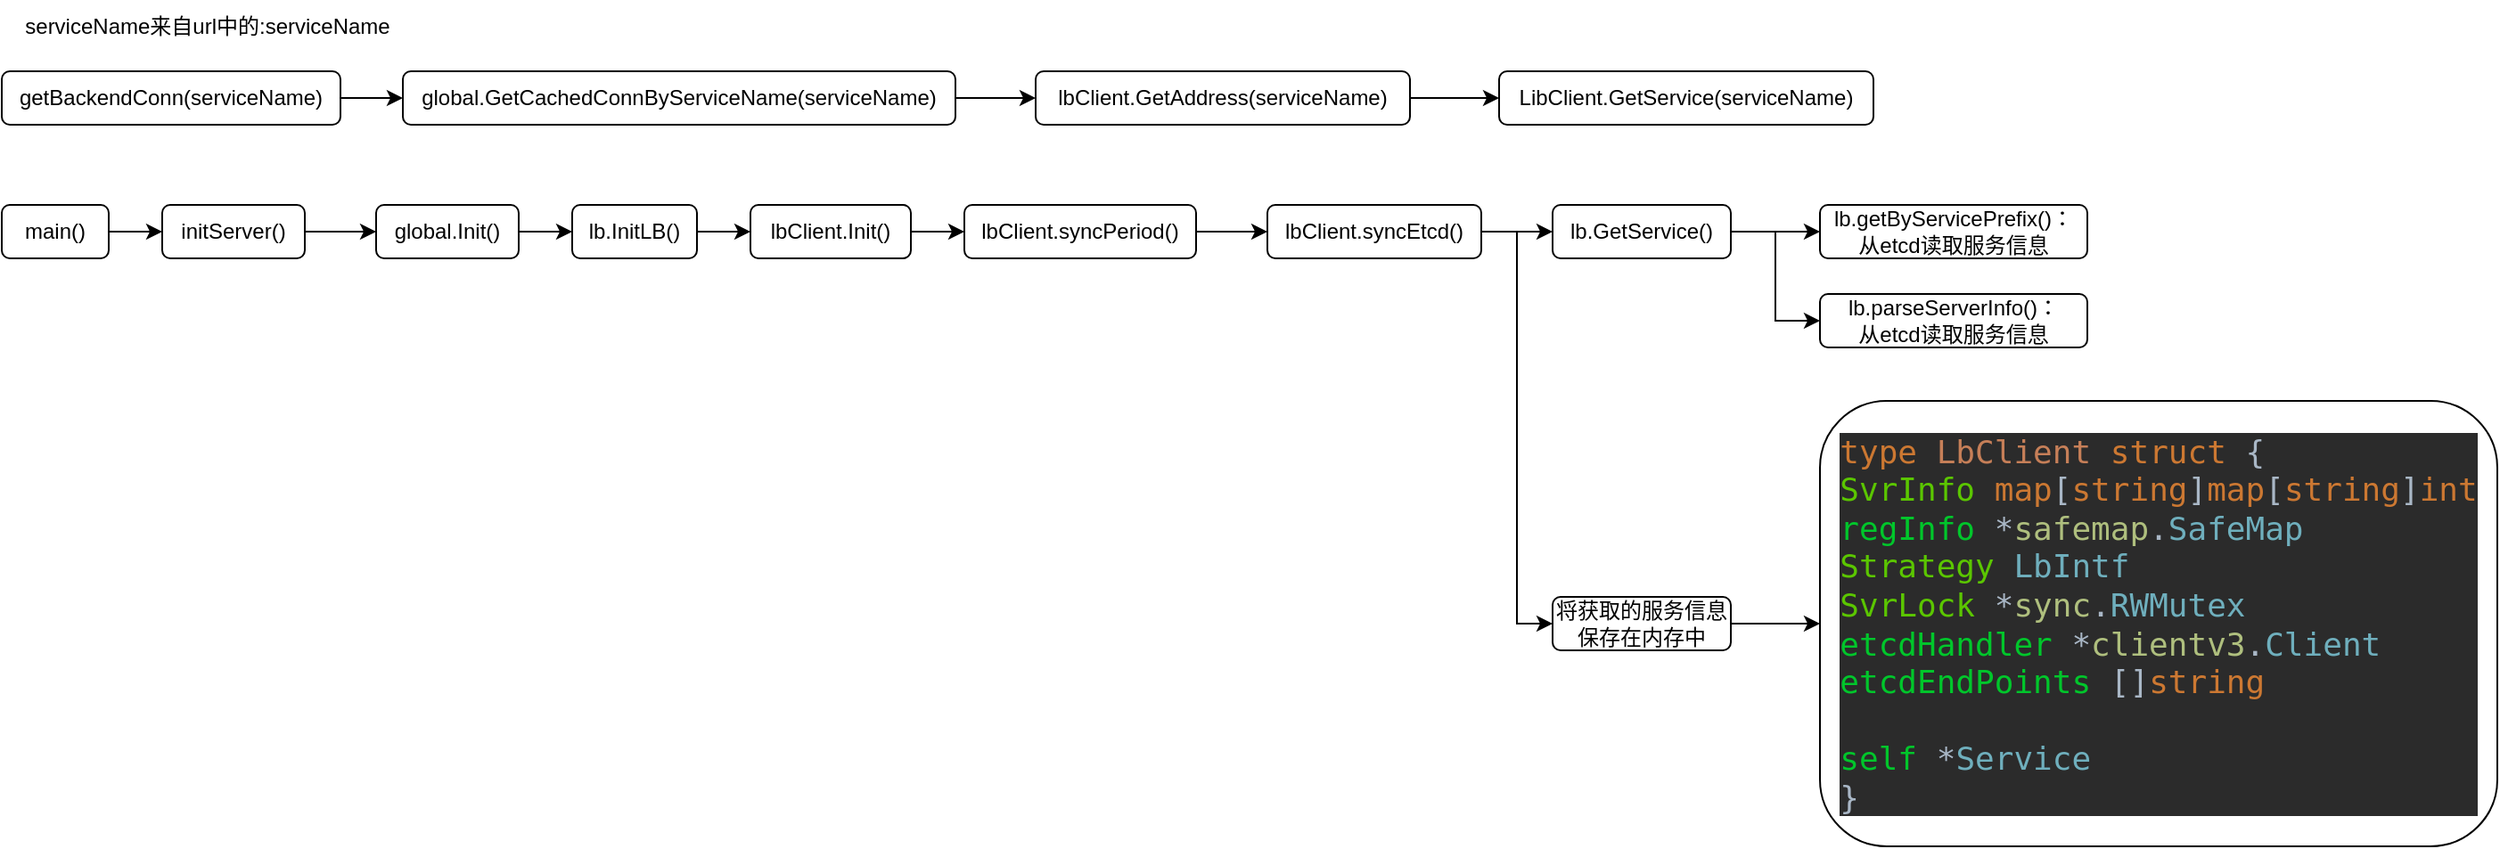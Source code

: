 <mxfile version="20.2.0" type="github">
  <diagram id="C5RBs43oDa-KdzZeNtuy" name="Page-1">
    <mxGraphModel dx="888" dy="547" grid="1" gridSize="10" guides="1" tooltips="1" connect="1" arrows="1" fold="1" page="1" pageScale="1" pageWidth="827" pageHeight="1169" math="0" shadow="0">
      <root>
        <mxCell id="WIyWlLk6GJQsqaUBKTNV-0" />
        <mxCell id="WIyWlLk6GJQsqaUBKTNV-1" parent="WIyWlLk6GJQsqaUBKTNV-0" />
        <mxCell id="yxYbdJCDAQSvztTBxH8T-1" value="" style="edgeStyle=orthogonalEdgeStyle;rounded=0;orthogonalLoop=1;jettySize=auto;html=1;" edge="1" parent="WIyWlLk6GJQsqaUBKTNV-1" source="WIyWlLk6GJQsqaUBKTNV-3" target="yxYbdJCDAQSvztTBxH8T-0">
          <mxGeometry relative="1" as="geometry" />
        </mxCell>
        <mxCell id="WIyWlLk6GJQsqaUBKTNV-3" value="getBackendConn(serviceName)" style="rounded=1;whiteSpace=wrap;html=1;fontSize=12;glass=0;strokeWidth=1;shadow=0;" parent="WIyWlLk6GJQsqaUBKTNV-1" vertex="1">
          <mxGeometry x="20" y="85" width="190" height="30" as="geometry" />
        </mxCell>
        <mxCell id="yxYbdJCDAQSvztTBxH8T-3" value="" style="edgeStyle=orthogonalEdgeStyle;rounded=0;orthogonalLoop=1;jettySize=auto;html=1;" edge="1" parent="WIyWlLk6GJQsqaUBKTNV-1" source="yxYbdJCDAQSvztTBxH8T-0" target="yxYbdJCDAQSvztTBxH8T-2">
          <mxGeometry relative="1" as="geometry" />
        </mxCell>
        <mxCell id="yxYbdJCDAQSvztTBxH8T-0" value="global.GetCachedConnByServiceName(serviceName)" style="whiteSpace=wrap;html=1;rounded=1;glass=0;strokeWidth=1;shadow=0;" vertex="1" parent="WIyWlLk6GJQsqaUBKTNV-1">
          <mxGeometry x="245" y="85" width="310" height="30" as="geometry" />
        </mxCell>
        <mxCell id="yxYbdJCDAQSvztTBxH8T-7" value="" style="edgeStyle=orthogonalEdgeStyle;rounded=0;orthogonalLoop=1;jettySize=auto;html=1;" edge="1" parent="WIyWlLk6GJQsqaUBKTNV-1" source="yxYbdJCDAQSvztTBxH8T-2" target="yxYbdJCDAQSvztTBxH8T-6">
          <mxGeometry relative="1" as="geometry" />
        </mxCell>
        <mxCell id="yxYbdJCDAQSvztTBxH8T-2" value="lbClient.GetAddress(serviceName)" style="whiteSpace=wrap;html=1;rounded=1;glass=0;strokeWidth=1;shadow=0;" vertex="1" parent="WIyWlLk6GJQsqaUBKTNV-1">
          <mxGeometry x="600" y="85" width="210" height="30" as="geometry" />
        </mxCell>
        <mxCell id="yxYbdJCDAQSvztTBxH8T-4" value="serviceName来自url中的:serviceName" style="text;html=1;resizable=0;autosize=1;align=center;verticalAlign=middle;points=[];fillColor=none;strokeColor=none;rounded=0;" vertex="1" parent="WIyWlLk6GJQsqaUBKTNV-1">
          <mxGeometry x="20" y="45" width="230" height="30" as="geometry" />
        </mxCell>
        <mxCell id="yxYbdJCDAQSvztTBxH8T-6" value="LibClient.GetService(serviceName)" style="whiteSpace=wrap;html=1;rounded=1;glass=0;strokeWidth=1;shadow=0;" vertex="1" parent="WIyWlLk6GJQsqaUBKTNV-1">
          <mxGeometry x="860" y="85" width="210" height="30" as="geometry" />
        </mxCell>
        <mxCell id="yxYbdJCDAQSvztTBxH8T-10" value="" style="edgeStyle=orthogonalEdgeStyle;rounded=0;orthogonalLoop=1;jettySize=auto;html=1;" edge="1" parent="WIyWlLk6GJQsqaUBKTNV-1" source="yxYbdJCDAQSvztTBxH8T-8" target="yxYbdJCDAQSvztTBxH8T-9">
          <mxGeometry relative="1" as="geometry" />
        </mxCell>
        <mxCell id="yxYbdJCDAQSvztTBxH8T-8" value="main()" style="rounded=1;whiteSpace=wrap;html=1;fontSize=12;glass=0;strokeWidth=1;shadow=0;" vertex="1" parent="WIyWlLk6GJQsqaUBKTNV-1">
          <mxGeometry x="20" y="160" width="60" height="30" as="geometry" />
        </mxCell>
        <mxCell id="yxYbdJCDAQSvztTBxH8T-12" value="" style="edgeStyle=orthogonalEdgeStyle;rounded=0;orthogonalLoop=1;jettySize=auto;html=1;" edge="1" parent="WIyWlLk6GJQsqaUBKTNV-1" source="yxYbdJCDAQSvztTBxH8T-9" target="yxYbdJCDAQSvztTBxH8T-11">
          <mxGeometry relative="1" as="geometry" />
        </mxCell>
        <mxCell id="yxYbdJCDAQSvztTBxH8T-9" value="initServer()" style="whiteSpace=wrap;html=1;rounded=1;glass=0;strokeWidth=1;shadow=0;" vertex="1" parent="WIyWlLk6GJQsqaUBKTNV-1">
          <mxGeometry x="110" y="160" width="80" height="30" as="geometry" />
        </mxCell>
        <mxCell id="yxYbdJCDAQSvztTBxH8T-14" value="" style="edgeStyle=orthogonalEdgeStyle;rounded=0;orthogonalLoop=1;jettySize=auto;html=1;" edge="1" parent="WIyWlLk6GJQsqaUBKTNV-1" source="yxYbdJCDAQSvztTBxH8T-11" target="yxYbdJCDAQSvztTBxH8T-13">
          <mxGeometry relative="1" as="geometry" />
        </mxCell>
        <mxCell id="yxYbdJCDAQSvztTBxH8T-11" value="global.Init()" style="whiteSpace=wrap;html=1;rounded=1;glass=0;strokeWidth=1;shadow=0;" vertex="1" parent="WIyWlLk6GJQsqaUBKTNV-1">
          <mxGeometry x="230" y="160" width="80" height="30" as="geometry" />
        </mxCell>
        <mxCell id="yxYbdJCDAQSvztTBxH8T-16" value="" style="edgeStyle=orthogonalEdgeStyle;rounded=0;orthogonalLoop=1;jettySize=auto;html=1;" edge="1" parent="WIyWlLk6GJQsqaUBKTNV-1" source="yxYbdJCDAQSvztTBxH8T-13" target="yxYbdJCDAQSvztTBxH8T-15">
          <mxGeometry relative="1" as="geometry" />
        </mxCell>
        <mxCell id="yxYbdJCDAQSvztTBxH8T-13" value="lb.InitLB()" style="whiteSpace=wrap;html=1;rounded=1;glass=0;strokeWidth=1;shadow=0;" vertex="1" parent="WIyWlLk6GJQsqaUBKTNV-1">
          <mxGeometry x="340" y="160" width="70" height="30" as="geometry" />
        </mxCell>
        <mxCell id="yxYbdJCDAQSvztTBxH8T-18" value="" style="edgeStyle=orthogonalEdgeStyle;rounded=0;orthogonalLoop=1;jettySize=auto;html=1;" edge="1" parent="WIyWlLk6GJQsqaUBKTNV-1" source="yxYbdJCDAQSvztTBxH8T-15" target="yxYbdJCDAQSvztTBxH8T-17">
          <mxGeometry relative="1" as="geometry" />
        </mxCell>
        <mxCell id="yxYbdJCDAQSvztTBxH8T-15" value="lbClient.Init()" style="whiteSpace=wrap;html=1;rounded=1;glass=0;strokeWidth=1;shadow=0;" vertex="1" parent="WIyWlLk6GJQsqaUBKTNV-1">
          <mxGeometry x="440" y="160" width="90" height="30" as="geometry" />
        </mxCell>
        <mxCell id="yxYbdJCDAQSvztTBxH8T-20" value="" style="edgeStyle=orthogonalEdgeStyle;rounded=0;orthogonalLoop=1;jettySize=auto;html=1;" edge="1" parent="WIyWlLk6GJQsqaUBKTNV-1" source="yxYbdJCDAQSvztTBxH8T-17" target="yxYbdJCDAQSvztTBxH8T-19">
          <mxGeometry relative="1" as="geometry" />
        </mxCell>
        <mxCell id="yxYbdJCDAQSvztTBxH8T-17" value="lbClient.syncPeriod()" style="whiteSpace=wrap;html=1;rounded=1;glass=0;strokeWidth=1;shadow=0;" vertex="1" parent="WIyWlLk6GJQsqaUBKTNV-1">
          <mxGeometry x="560" y="160" width="130" height="30" as="geometry" />
        </mxCell>
        <mxCell id="yxYbdJCDAQSvztTBxH8T-22" value="" style="edgeStyle=orthogonalEdgeStyle;rounded=0;orthogonalLoop=1;jettySize=auto;html=1;" edge="1" parent="WIyWlLk6GJQsqaUBKTNV-1" source="yxYbdJCDAQSvztTBxH8T-19" target="yxYbdJCDAQSvztTBxH8T-21">
          <mxGeometry relative="1" as="geometry" />
        </mxCell>
        <mxCell id="yxYbdJCDAQSvztTBxH8T-28" style="edgeStyle=orthogonalEdgeStyle;rounded=0;orthogonalLoop=1;jettySize=auto;html=1;entryX=0;entryY=0.5;entryDx=0;entryDy=0;" edge="1" parent="WIyWlLk6GJQsqaUBKTNV-1" source="yxYbdJCDAQSvztTBxH8T-19" target="yxYbdJCDAQSvztTBxH8T-27">
          <mxGeometry relative="1" as="geometry" />
        </mxCell>
        <mxCell id="yxYbdJCDAQSvztTBxH8T-19" value="lbClient.syncEtcd()" style="whiteSpace=wrap;html=1;rounded=1;glass=0;strokeWidth=1;shadow=0;" vertex="1" parent="WIyWlLk6GJQsqaUBKTNV-1">
          <mxGeometry x="730" y="160" width="120" height="30" as="geometry" />
        </mxCell>
        <mxCell id="yxYbdJCDAQSvztTBxH8T-24" value="" style="edgeStyle=orthogonalEdgeStyle;rounded=0;orthogonalLoop=1;jettySize=auto;html=1;" edge="1" parent="WIyWlLk6GJQsqaUBKTNV-1" source="yxYbdJCDAQSvztTBxH8T-21" target="yxYbdJCDAQSvztTBxH8T-23">
          <mxGeometry relative="1" as="geometry" />
        </mxCell>
        <mxCell id="yxYbdJCDAQSvztTBxH8T-26" style="edgeStyle=orthogonalEdgeStyle;rounded=0;orthogonalLoop=1;jettySize=auto;html=1;entryX=0;entryY=0.5;entryDx=0;entryDy=0;" edge="1" parent="WIyWlLk6GJQsqaUBKTNV-1" source="yxYbdJCDAQSvztTBxH8T-21" target="yxYbdJCDAQSvztTBxH8T-25">
          <mxGeometry relative="1" as="geometry" />
        </mxCell>
        <mxCell id="yxYbdJCDAQSvztTBxH8T-21" value="lb.GetService()" style="whiteSpace=wrap;html=1;rounded=1;glass=0;strokeWidth=1;shadow=0;" vertex="1" parent="WIyWlLk6GJQsqaUBKTNV-1">
          <mxGeometry x="890" y="160" width="100" height="30" as="geometry" />
        </mxCell>
        <mxCell id="yxYbdJCDAQSvztTBxH8T-23" value="lb.getByServicePrefix()：&lt;br&gt;从etcd读取服务信息" style="whiteSpace=wrap;html=1;rounded=1;glass=0;strokeWidth=1;shadow=0;" vertex="1" parent="WIyWlLk6GJQsqaUBKTNV-1">
          <mxGeometry x="1040" y="160" width="150" height="30" as="geometry" />
        </mxCell>
        <mxCell id="yxYbdJCDAQSvztTBxH8T-25" value="lb.parseServerInfo()：&lt;br&gt;从etcd读取服务信息" style="whiteSpace=wrap;html=1;rounded=1;glass=0;strokeWidth=1;shadow=0;" vertex="1" parent="WIyWlLk6GJQsqaUBKTNV-1">
          <mxGeometry x="1040" y="210" width="150" height="30" as="geometry" />
        </mxCell>
        <mxCell id="yxYbdJCDAQSvztTBxH8T-30" value="" style="edgeStyle=orthogonalEdgeStyle;rounded=0;orthogonalLoop=1;jettySize=auto;html=1;" edge="1" parent="WIyWlLk6GJQsqaUBKTNV-1" source="yxYbdJCDAQSvztTBxH8T-27" target="yxYbdJCDAQSvztTBxH8T-29">
          <mxGeometry relative="1" as="geometry" />
        </mxCell>
        <mxCell id="yxYbdJCDAQSvztTBxH8T-27" value="将获取的服务信息保存在内存中" style="whiteSpace=wrap;html=1;rounded=1;glass=0;strokeWidth=1;shadow=0;" vertex="1" parent="WIyWlLk6GJQsqaUBKTNV-1">
          <mxGeometry x="890" y="380" width="100" height="30" as="geometry" />
        </mxCell>
        <mxCell id="yxYbdJCDAQSvztTBxH8T-29" value="&lt;pre style=&quot;background-color: rgb(43, 43, 43);&quot;&gt;&lt;div style=&quot;color: rgb(169, 183, 198); font-family: &amp;quot;JetBrains Mono&amp;quot;, monospace; font-size: 13.5pt; text-align: left;&quot;&gt;&lt;span style=&quot;font-size: 13.5pt; white-space: normal; color: rgb(204, 120, 50);&quot;&gt;type &lt;/span&gt;&lt;span style=&quot;font-size: 13.5pt; white-space: normal; color: rgb(198, 127, 88);&quot;&gt;LbClient &lt;/span&gt;&lt;span style=&quot;font-size: 13.5pt; white-space: normal; color: rgb(204, 120, 50);&quot;&gt;struct &lt;/span&gt;&lt;span style=&quot;font-size: 13.5pt; white-space: normal;&quot;&gt;{&lt;/span&gt;&lt;/div&gt;&lt;div style=&quot;color: rgb(169, 183, 198); font-family: &amp;quot;JetBrains Mono&amp;quot;, monospace; font-size: 13.5pt; text-align: left;&quot;&gt;&lt;span style=&quot;font-size: 13.5pt; white-space: normal;&quot;&gt;   &lt;/span&gt;&lt;span style=&quot;font-size: 13.5pt; white-space: normal; color: rgb(91, 198, 0);&quot;&gt;SvrInfo       &lt;/span&gt;&lt;span style=&quot;font-size: 13.5pt; white-space: normal; color: rgb(204, 120, 50);&quot;&gt;map&lt;/span&gt;&lt;span style=&quot;font-size: 13.5pt; white-space: normal;&quot;&gt;[&lt;/span&gt;&lt;span style=&quot;font-size: 13.5pt; white-space: normal; color: rgb(204, 120, 50);&quot;&gt;string&lt;/span&gt;&lt;span style=&quot;font-size: 13.5pt; white-space: normal;&quot;&gt;]&lt;/span&gt;&lt;span style=&quot;font-size: 13.5pt; white-space: normal; color: rgb(204, 120, 50);&quot;&gt;map&lt;/span&gt;&lt;span style=&quot;font-size: 13.5pt; white-space: normal;&quot;&gt;[&lt;/span&gt;&lt;span style=&quot;font-size: 13.5pt; white-space: normal; color: rgb(204, 120, 50);&quot;&gt;string&lt;/span&gt;&lt;span style=&quot;font-size: 13.5pt; white-space: normal;&quot;&gt;]&lt;/span&gt;&lt;span style=&quot;font-size: 13.5pt; white-space: normal; color: rgb(204, 120, 50);&quot;&gt;int&lt;/span&gt;&lt;/div&gt;&lt;span style=&quot;color: rgb(128, 128, 128); font-family: &amp;quot;JetBrains Mono&amp;quot;, monospace; font-size: 13.5pt;&quot;&gt;&lt;div style=&quot;text-align: left;&quot;&gt;&lt;span style=&quot;font-size: 13.5pt; white-space: normal;&quot;&gt;   &lt;/span&gt;&lt;span style=&quot;font-size: 13.5pt; white-space: normal; color: rgb(0, 198, 43);&quot;&gt;regInfo       &lt;/span&gt;&lt;span style=&quot;color: rgb(169, 183, 198); font-size: 13.5pt; white-space: normal;&quot;&gt;*&lt;/span&gt;&lt;span style=&quot;font-size: 13.5pt; white-space: normal; color: rgb(175, 191, 126);&quot;&gt;safemap&lt;/span&gt;&lt;span style=&quot;color: rgb(169, 183, 198); font-size: 13.5pt; white-space: normal;&quot;&gt;.&lt;/span&gt;&lt;span style=&quot;font-size: 13.5pt; white-space: normal; color: rgb(111, 175, 189);&quot;&gt;SafeMap&lt;/span&gt;&lt;/div&gt;&lt;/span&gt;&lt;span style=&quot;color: rgb(128, 128, 128); font-family: Menlo-Regular, monospace; font-size: 13.5pt;&quot;&gt;&lt;div style=&quot;text-align: left;&quot;&gt;&lt;span style=&quot;font-size: 13.5pt; white-space: normal;&quot;&gt;   &lt;/span&gt;&lt;span style=&quot;font-family: &amp;quot;JetBrains Mono&amp;quot;, monospace; font-size: 13.5pt; white-space: normal; color: rgb(91, 198, 0);&quot;&gt;Strategy      &lt;/span&gt;&lt;span style=&quot;font-family: &amp;quot;JetBrains Mono&amp;quot;, monospace; font-size: 13.5pt; white-space: normal; color: rgb(111, 175, 189);&quot;&gt;LbIntf&lt;/span&gt;&lt;/div&gt;&lt;/span&gt;&lt;span style=&quot;color: rgb(111, 175, 189); font-family: &amp;quot;JetBrains Mono&amp;quot;, monospace; font-size: 13.5pt;&quot;&gt;&lt;div style=&quot;text-align: left;&quot;&gt;&lt;span style=&quot;font-size: 13.5pt; white-space: normal;&quot;&gt;   &lt;/span&gt;&lt;span style=&quot;font-size: 13.5pt; white-space: normal; color: rgb(91, 198, 0);&quot;&gt;SvrLock       &lt;/span&gt;&lt;span style=&quot;color: rgb(169, 183, 198); font-size: 13.5pt; white-space: normal;&quot;&gt;*&lt;/span&gt;&lt;span style=&quot;font-size: 13.5pt; white-space: normal; color: rgb(175, 191, 126);&quot;&gt;sync&lt;/span&gt;&lt;span style=&quot;color: rgb(169, 183, 198); font-size: 13.5pt; white-space: normal;&quot;&gt;.&lt;/span&gt;&lt;span style=&quot;font-size: 13.5pt; white-space: normal;&quot;&gt;RWMutex&lt;/span&gt;&lt;/div&gt;&lt;/span&gt;&lt;span style=&quot;color: rgb(111, 175, 189); font-family: &amp;quot;JetBrains Mono&amp;quot;, monospace; font-size: 13.5pt;&quot;&gt;&lt;div style=&quot;text-align: left;&quot;&gt;&lt;span style=&quot;font-size: 13.5pt; white-space: normal;&quot;&gt;   &lt;/span&gt;&lt;span style=&quot;font-size: 13.5pt; white-space: normal; color: rgb(0, 198, 43);&quot;&gt;etcdHandler   &lt;/span&gt;&lt;span style=&quot;color: rgb(169, 183, 198); font-size: 13.5pt; white-space: normal;&quot;&gt;*&lt;/span&gt;&lt;span style=&quot;font-size: 13.5pt; white-space: normal; color: rgb(175, 191, 126);&quot;&gt;clientv3&lt;/span&gt;&lt;span style=&quot;color: rgb(169, 183, 198); font-size: 13.5pt; white-space: normal;&quot;&gt;.&lt;/span&gt;&lt;span style=&quot;font-size: 13.5pt; white-space: normal;&quot;&gt;Client&lt;/span&gt;&lt;/div&gt;&lt;/span&gt;&lt;span style=&quot;color: rgb(111, 175, 189); font-family: &amp;quot;JetBrains Mono&amp;quot;, monospace; font-size: 13.5pt;&quot;&gt;&lt;div style=&quot;text-align: left;&quot;&gt;&lt;span style=&quot;font-size: 13.5pt; white-space: normal;&quot;&gt;   &lt;/span&gt;&lt;span style=&quot;font-size: 13.5pt; white-space: normal; color: rgb(0, 198, 43);&quot;&gt;etcdEndPoints &lt;/span&gt;&lt;span style=&quot;color: rgb(169, 183, 198); font-size: 13.5pt; white-space: normal;&quot;&gt;[]&lt;/span&gt;&lt;span style=&quot;font-size: 13.5pt; white-space: normal; color: rgb(204, 120, 50);&quot;&gt;string&lt;/span&gt;&lt;/div&gt;&lt;/span&gt;&lt;div style=&quot;text-align: left;&quot;&gt;&lt;font face=&quot;JetBrains Mono, monospace&quot; color=&quot;#cc7832&quot;&gt;&lt;span style=&quot;font-size: 18px;&quot;&gt;&lt;br&gt;&lt;/span&gt;&lt;/font&gt;&lt;/div&gt;&lt;span style=&quot;color: rgb(204, 120, 50); font-family: &amp;quot;JetBrains Mono&amp;quot;, monospace; font-size: 13.5pt;&quot;&gt;&lt;div style=&quot;text-align: left;&quot;&gt;&lt;span style=&quot;white-space: normal; font-size: 13.5pt;&quot;&gt;   &lt;/span&gt;&lt;span style=&quot;white-space: normal; color: rgb(0, 198, 43); font-size: 13.5pt;&quot;&gt;self &lt;/span&gt;&lt;font style=&quot;font-size: 12px; white-space: normal;&quot; face=&quot;JetBrains Mono, monospace&quot; color=&quot;#a9b7c6&quot;&gt;&lt;span style=&quot;font-size: 13.5pt;&quot;&gt;*&lt;/span&gt;&lt;/font&gt;&lt;span style=&quot;white-space: normal; color: rgb(111, 175, 189); font-size: 13.5pt;&quot;&gt;Service&lt;/span&gt;&lt;/div&gt;&lt;/span&gt;&lt;font face=&quot;JetBrains Mono, monospace&quot; color=&quot;#a9b7c6&quot;&gt;&lt;div style=&quot;text-align: left;&quot;&gt;&lt;span style=&quot;font-size: 13.5pt; white-space: normal;&quot;&gt;}&lt;/span&gt;&lt;/div&gt;&lt;/font&gt;&lt;/pre&gt;" style="whiteSpace=wrap;html=1;rounded=1;glass=0;strokeWidth=1;shadow=0;" vertex="1" parent="WIyWlLk6GJQsqaUBKTNV-1">
          <mxGeometry x="1040" y="270" width="380" height="250" as="geometry" />
        </mxCell>
      </root>
    </mxGraphModel>
  </diagram>
</mxfile>
